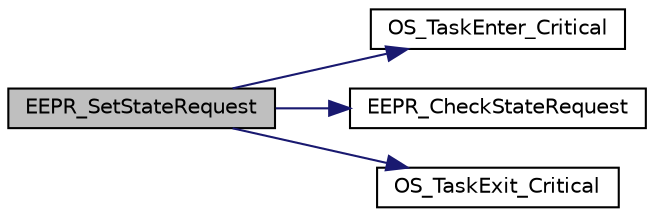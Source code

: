 digraph "EEPR_SetStateRequest"
{
  edge [fontname="Helvetica",fontsize="10",labelfontname="Helvetica",labelfontsize="10"];
  node [fontname="Helvetica",fontsize="10",shape=record];
  rankdir="LR";
  Node401 [label="EEPR_SetStateRequest",height=0.2,width=0.4,color="black", fillcolor="grey75", style="filled", fontcolor="black"];
  Node401 -> Node402 [color="midnightblue",fontsize="10",style="solid",fontname="Helvetica"];
  Node402 [label="OS_TaskEnter_Critical",height=0.2,width=0.4,color="black", fillcolor="white", style="filled",URL="$os_8c.html#a5573d7c2221a3f3b9cfe5c109603b441",tooltip="Enter Critical interface function for use in FreeRTOS-Tasks and FreeRTOS-ISR. "];
  Node401 -> Node403 [color="midnightblue",fontsize="10",style="solid",fontname="Helvetica"];
  Node403 [label="EEPR_CheckStateRequest",height=0.2,width=0.4,color="black", fillcolor="white", style="filled",URL="$eepr_8c.html#aab7b97a818e044d5be21a00339c77f91",tooltip="checks if the transition from one state to another one is allowed "];
  Node401 -> Node404 [color="midnightblue",fontsize="10",style="solid",fontname="Helvetica"];
  Node404 [label="OS_TaskExit_Critical",height=0.2,width=0.4,color="black", fillcolor="white", style="filled",URL="$os_8c.html#a7e5b7892152952d2109c89baa0add1a8",tooltip="Exit Critical interface function for use in FreeRTOS-Tasks and FreeRTOS-ISR. "];
}
